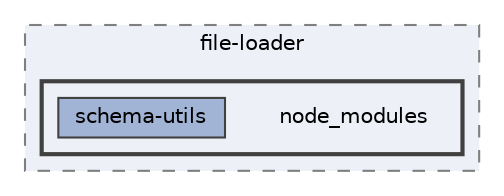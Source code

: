 digraph "pkiclassroomrescheduler/src/main/frontend/node_modules/file-loader/node_modules"
{
 // LATEX_PDF_SIZE
  bgcolor="transparent";
  edge [fontname=Helvetica,fontsize=10,labelfontname=Helvetica,labelfontsize=10];
  node [fontname=Helvetica,fontsize=10,shape=box,height=0.2,width=0.4];
  compound=true
  subgraph clusterdir_edfd04057c50e09e406fe87558d6ef00 {
    graph [ bgcolor="#edf0f7", pencolor="grey50", label="file-loader", fontname=Helvetica,fontsize=10 style="filled,dashed", URL="dir_edfd04057c50e09e406fe87558d6ef00.html",tooltip=""]
  subgraph clusterdir_325b018d72783409c56ebb2bdc4b0de6 {
    graph [ bgcolor="#edf0f7", pencolor="grey25", label="", fontname=Helvetica,fontsize=10 style="filled,bold", URL="dir_325b018d72783409c56ebb2bdc4b0de6.html",tooltip=""]
    dir_325b018d72783409c56ebb2bdc4b0de6 [shape=plaintext, label="node_modules"];
  dir_b1410c1b9c12de7a8c7224f2b13fd40b [label="schema-utils", fillcolor="#a2b4d6", color="grey25", style="filled", URL="dir_b1410c1b9c12de7a8c7224f2b13fd40b.html",tooltip=""];
  }
  }
}
